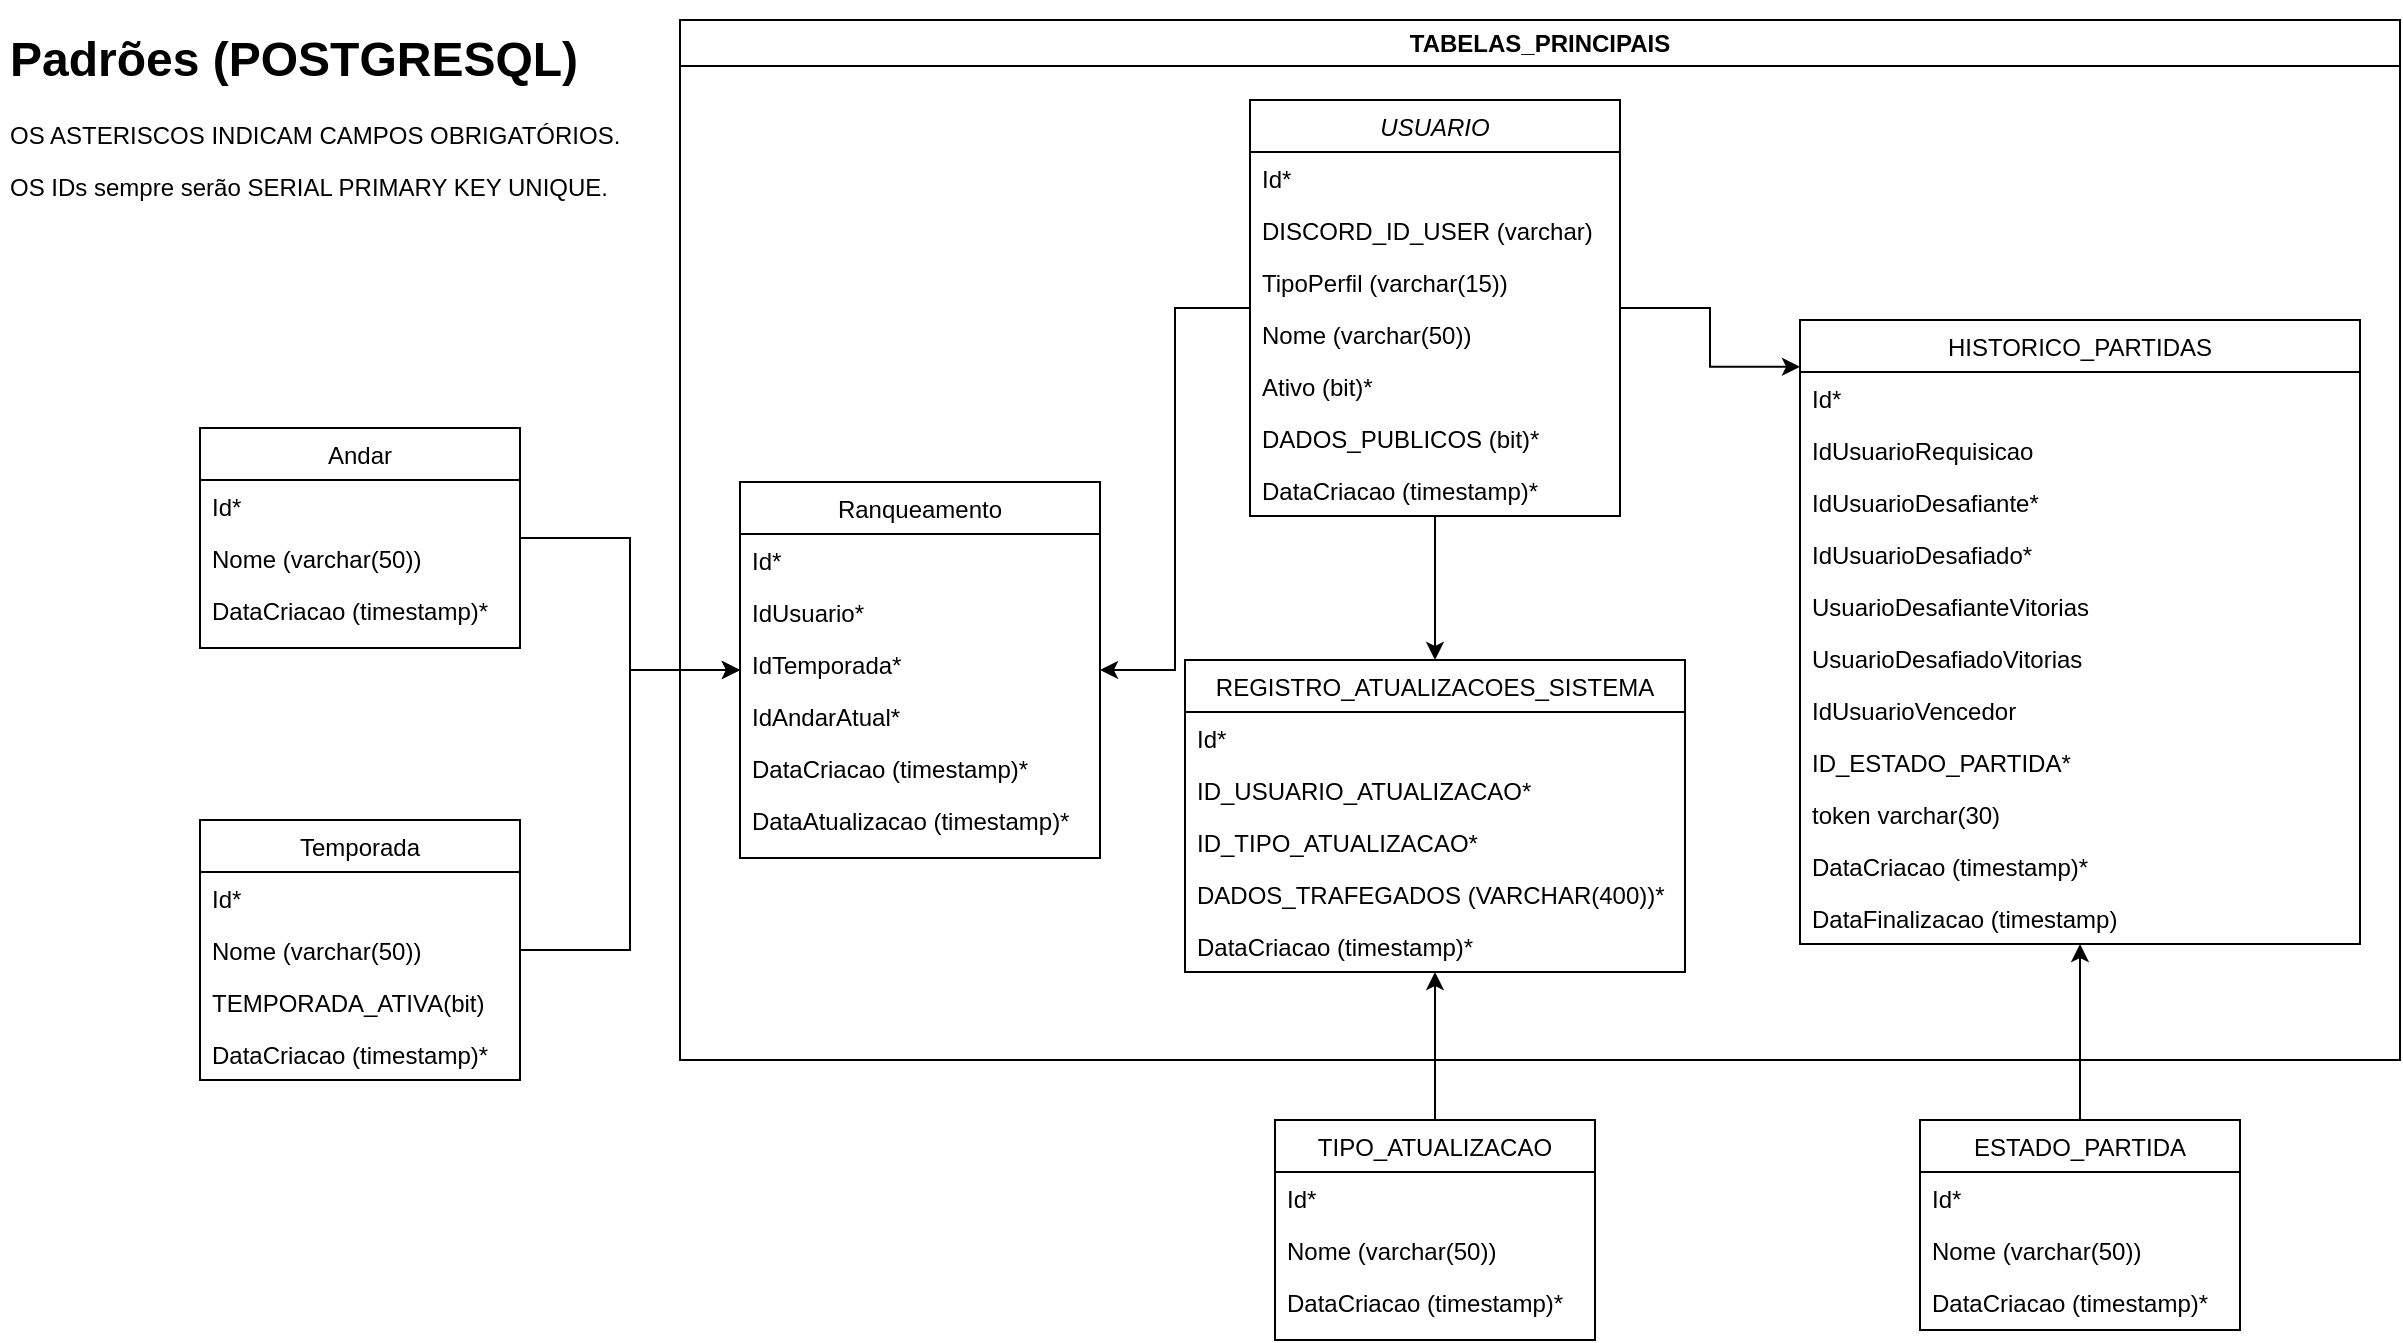<mxfile version="23.1.5" type="device">
  <diagram id="C5RBs43oDa-KdzZeNtuy" name="Page-1">
    <mxGraphModel dx="2501" dy="1923" grid="1" gridSize="10" guides="1" tooltips="1" connect="1" arrows="1" fold="1" page="1" pageScale="1" pageWidth="827" pageHeight="1169" math="0" shadow="0">
      <root>
        <mxCell id="WIyWlLk6GJQsqaUBKTNV-0" />
        <mxCell id="WIyWlLk6GJQsqaUBKTNV-1" parent="WIyWlLk6GJQsqaUBKTNV-0" />
        <mxCell id="wRM79mVjKdLfwuLIxxWN-27" style="edgeStyle=orthogonalEdgeStyle;rounded=0;orthogonalLoop=1;jettySize=auto;html=1;" parent="WIyWlLk6GJQsqaUBKTNV-1" source="zkfFHV4jXpPFQw0GAbJ--0" target="aGOeIAd7pqUpF0s-I712-22" edge="1">
          <mxGeometry relative="1" as="geometry" />
        </mxCell>
        <mxCell id="zkfFHV4jXpPFQw0GAbJ--0" value="USUARIO" style="swimlane;fontStyle=2;align=center;verticalAlign=top;childLayout=stackLayout;horizontal=1;startSize=26;horizontalStack=0;resizeParent=1;resizeLast=0;collapsible=1;marginBottom=0;rounded=0;shadow=0;strokeWidth=1;" parent="WIyWlLk6GJQsqaUBKTNV-1" vertex="1">
          <mxGeometry x="225" y="-20" width="185" height="208" as="geometry">
            <mxRectangle x="230" y="140" width="160" height="26" as="alternateBounds" />
          </mxGeometry>
        </mxCell>
        <mxCell id="zkfFHV4jXpPFQw0GAbJ--1" value="Id*" style="text;align=left;verticalAlign=top;spacingLeft=4;spacingRight=4;overflow=hidden;rotatable=0;points=[[0,0.5],[1,0.5]];portConstraint=eastwest;" parent="zkfFHV4jXpPFQw0GAbJ--0" vertex="1">
          <mxGeometry y="26" width="185" height="26" as="geometry" />
        </mxCell>
        <mxCell id="zkfFHV4jXpPFQw0GAbJ--2" value="DISCORD_ID_USER (varchar)" style="text;align=left;verticalAlign=top;spacingLeft=4;spacingRight=4;overflow=hidden;rotatable=0;points=[[0,0.5],[1,0.5]];portConstraint=eastwest;rounded=0;shadow=0;html=0;" parent="zkfFHV4jXpPFQw0GAbJ--0" vertex="1">
          <mxGeometry y="52" width="185" height="26" as="geometry" />
        </mxCell>
        <mxCell id="zkfFHV4jXpPFQw0GAbJ--3" value="TipoPerfil (varchar(15))" style="text;align=left;verticalAlign=top;spacingLeft=4;spacingRight=4;overflow=hidden;rotatable=0;points=[[0,0.5],[1,0.5]];portConstraint=eastwest;rounded=0;shadow=0;html=0;" parent="zkfFHV4jXpPFQw0GAbJ--0" vertex="1">
          <mxGeometry y="78" width="185" height="26" as="geometry" />
        </mxCell>
        <mxCell id="aGOeIAd7pqUpF0s-I712-3" value="Nome (varchar(50))" style="text;align=left;verticalAlign=top;spacingLeft=4;spacingRight=4;overflow=hidden;rotatable=0;points=[[0,0.5],[1,0.5]];portConstraint=eastwest;rounded=0;shadow=0;html=0;" parent="zkfFHV4jXpPFQw0GAbJ--0" vertex="1">
          <mxGeometry y="104" width="185" height="26" as="geometry" />
        </mxCell>
        <mxCell id="aGOeIAd7pqUpF0s-I712-5" value="Ativo (bit)*" style="text;align=left;verticalAlign=top;spacingLeft=4;spacingRight=4;overflow=hidden;rotatable=0;points=[[0,0.5],[1,0.5]];portConstraint=eastwest;rounded=0;shadow=0;html=0;" parent="zkfFHV4jXpPFQw0GAbJ--0" vertex="1">
          <mxGeometry y="130" width="185" height="26" as="geometry" />
        </mxCell>
        <mxCell id="wRM79mVjKdLfwuLIxxWN-29" value="DADOS_PUBLICOS (bit)*" style="text;align=left;verticalAlign=top;spacingLeft=4;spacingRight=4;overflow=hidden;rotatable=0;points=[[0,0.5],[1,0.5]];portConstraint=eastwest;rounded=0;shadow=0;html=0;" parent="zkfFHV4jXpPFQw0GAbJ--0" vertex="1">
          <mxGeometry y="156" width="185" height="26" as="geometry" />
        </mxCell>
        <mxCell id="aGOeIAd7pqUpF0s-I712-8" value="DataCriacao (timestamp)*" style="text;align=left;verticalAlign=top;spacingLeft=4;spacingRight=4;overflow=hidden;rotatable=0;points=[[0,0.5],[1,0.5]];portConstraint=eastwest;rounded=0;shadow=0;html=0;" parent="zkfFHV4jXpPFQw0GAbJ--0" vertex="1">
          <mxGeometry y="182" width="185" height="26" as="geometry" />
        </mxCell>
        <mxCell id="aGOeIAd7pqUpF0s-I712-20" style="edgeStyle=orthogonalEdgeStyle;rounded=0;orthogonalLoop=1;jettySize=auto;html=1;entryX=0;entryY=0.075;entryDx=0;entryDy=0;entryPerimeter=0;" parent="WIyWlLk6GJQsqaUBKTNV-1" source="zkfFHV4jXpPFQw0GAbJ--0" target="aGOeIAd7pqUpF0s-I712-11" edge="1">
          <mxGeometry relative="1" as="geometry" />
        </mxCell>
        <mxCell id="aGOeIAd7pqUpF0s-I712-35" style="edgeStyle=orthogonalEdgeStyle;rounded=0;orthogonalLoop=1;jettySize=auto;html=1;" parent="WIyWlLk6GJQsqaUBKTNV-1" source="zkfFHV4jXpPFQw0GAbJ--0" target="aGOeIAd7pqUpF0s-I712-29" edge="1">
          <mxGeometry relative="1" as="geometry" />
        </mxCell>
        <mxCell id="wRM79mVjKdLfwuLIxxWN-14" style="edgeStyle=orthogonalEdgeStyle;rounded=0;orthogonalLoop=1;jettySize=auto;html=1;" parent="WIyWlLk6GJQsqaUBKTNV-1" source="wRM79mVjKdLfwuLIxxWN-0" target="aGOeIAd7pqUpF0s-I712-29" edge="1">
          <mxGeometry relative="1" as="geometry" />
        </mxCell>
        <mxCell id="wRM79mVjKdLfwuLIxxWN-0" value="Temporada" style="swimlane;fontStyle=0;align=center;verticalAlign=top;childLayout=stackLayout;horizontal=1;startSize=26;horizontalStack=0;resizeParent=1;resizeLast=0;collapsible=1;marginBottom=0;rounded=0;shadow=0;strokeWidth=1;" parent="WIyWlLk6GJQsqaUBKTNV-1" vertex="1">
          <mxGeometry x="-300" y="340" width="160" height="130" as="geometry">
            <mxRectangle x="550" y="140" width="160" height="26" as="alternateBounds" />
          </mxGeometry>
        </mxCell>
        <mxCell id="wRM79mVjKdLfwuLIxxWN-1" value="Id*" style="text;align=left;verticalAlign=top;spacingLeft=4;spacingRight=4;overflow=hidden;rotatable=0;points=[[0,0.5],[1,0.5]];portConstraint=eastwest;rounded=0;shadow=0;html=0;" parent="wRM79mVjKdLfwuLIxxWN-0" vertex="1">
          <mxGeometry y="26" width="160" height="26" as="geometry" />
        </mxCell>
        <mxCell id="wRM79mVjKdLfwuLIxxWN-2" value="Nome (varchar(50))" style="text;align=left;verticalAlign=top;spacingLeft=4;spacingRight=4;overflow=hidden;rotatable=0;points=[[0,0.5],[1,0.5]];portConstraint=eastwest;rounded=0;shadow=0;html=0;" parent="wRM79mVjKdLfwuLIxxWN-0" vertex="1">
          <mxGeometry y="52" width="160" height="26" as="geometry" />
        </mxCell>
        <mxCell id="wRM79mVjKdLfwuLIxxWN-26" value="TEMPORADA_ATIVA(bit)" style="text;align=left;verticalAlign=top;spacingLeft=4;spacingRight=4;overflow=hidden;rotatable=0;points=[[0,0.5],[1,0.5]];portConstraint=eastwest;rounded=0;shadow=0;html=0;" parent="wRM79mVjKdLfwuLIxxWN-0" vertex="1">
          <mxGeometry y="78" width="160" height="26" as="geometry" />
        </mxCell>
        <mxCell id="wRM79mVjKdLfwuLIxxWN-4" value="DataCriacao (timestamp)*" style="text;align=left;verticalAlign=top;spacingLeft=4;spacingRight=4;overflow=hidden;rotatable=0;points=[[0,0.5],[1,0.5]];portConstraint=eastwest;rounded=0;shadow=0;html=0;" parent="wRM79mVjKdLfwuLIxxWN-0" vertex="1">
          <mxGeometry y="104" width="160" height="26" as="geometry" />
        </mxCell>
        <mxCell id="wRM79mVjKdLfwuLIxxWN-8" value="Andar" style="swimlane;fontStyle=0;align=center;verticalAlign=top;childLayout=stackLayout;horizontal=1;startSize=26;horizontalStack=0;resizeParent=1;resizeLast=0;collapsible=1;marginBottom=0;rounded=0;shadow=0;strokeWidth=1;" parent="WIyWlLk6GJQsqaUBKTNV-1" vertex="1">
          <mxGeometry x="-300" y="144" width="160" height="110" as="geometry">
            <mxRectangle x="550" y="140" width="160" height="26" as="alternateBounds" />
          </mxGeometry>
        </mxCell>
        <mxCell id="wRM79mVjKdLfwuLIxxWN-9" value="Id*" style="text;align=left;verticalAlign=top;spacingLeft=4;spacingRight=4;overflow=hidden;rotatable=0;points=[[0,0.5],[1,0.5]];portConstraint=eastwest;rounded=0;shadow=0;html=0;" parent="wRM79mVjKdLfwuLIxxWN-8" vertex="1">
          <mxGeometry y="26" width="160" height="26" as="geometry" />
        </mxCell>
        <mxCell id="wRM79mVjKdLfwuLIxxWN-10" value="Nome (varchar(50))" style="text;align=left;verticalAlign=top;spacingLeft=4;spacingRight=4;overflow=hidden;rotatable=0;points=[[0,0.5],[1,0.5]];portConstraint=eastwest;rounded=0;shadow=0;html=0;" parent="wRM79mVjKdLfwuLIxxWN-8" vertex="1">
          <mxGeometry y="52" width="160" height="26" as="geometry" />
        </mxCell>
        <mxCell id="wRM79mVjKdLfwuLIxxWN-11" value="DataCriacao (timestamp)*" style="text;align=left;verticalAlign=top;spacingLeft=4;spacingRight=4;overflow=hidden;rotatable=0;points=[[0,0.5],[1,0.5]];portConstraint=eastwest;rounded=0;shadow=0;html=0;" parent="wRM79mVjKdLfwuLIxxWN-8" vertex="1">
          <mxGeometry y="78" width="160" height="26" as="geometry" />
        </mxCell>
        <mxCell id="wRM79mVjKdLfwuLIxxWN-17" value="&lt;h1&gt;Padrões (POSTGRESQL)&lt;/h1&gt;&lt;p&gt;OS ASTERISCOS INDICAM CAMPOS OBRIGATÓRIOS.&lt;/p&gt;&lt;p&gt;OS IDs sempre serão SERIAL PRIMARY KEY UNIQUE.&lt;br&gt;&lt;/p&gt;" style="text;html=1;strokeColor=none;fillColor=none;spacing=5;spacingTop=-20;whiteSpace=wrap;overflow=hidden;rounded=0;" parent="WIyWlLk6GJQsqaUBKTNV-1" vertex="1">
          <mxGeometry x="-400" y="-60" width="325" height="110" as="geometry" />
        </mxCell>
        <mxCell id="wRM79mVjKdLfwuLIxxWN-23" style="edgeStyle=orthogonalEdgeStyle;rounded=0;orthogonalLoop=1;jettySize=auto;html=1;" parent="WIyWlLk6GJQsqaUBKTNV-1" source="wRM79mVjKdLfwuLIxxWN-19" target="aGOeIAd7pqUpF0s-I712-11" edge="1">
          <mxGeometry relative="1" as="geometry">
            <mxPoint x="890" y="408" as="sourcePoint" />
            <mxPoint x="700" y="485" as="targetPoint" />
          </mxGeometry>
        </mxCell>
        <mxCell id="wRM79mVjKdLfwuLIxxWN-19" value="ESTADO_PARTIDA" style="swimlane;fontStyle=0;align=center;verticalAlign=top;childLayout=stackLayout;horizontal=1;startSize=26;horizontalStack=0;resizeParent=1;resizeLast=0;collapsible=1;marginBottom=0;rounded=0;shadow=0;strokeWidth=1;" parent="WIyWlLk6GJQsqaUBKTNV-1" vertex="1">
          <mxGeometry x="560" y="490" width="160" height="105" as="geometry">
            <mxRectangle x="550" y="140" width="160" height="26" as="alternateBounds" />
          </mxGeometry>
        </mxCell>
        <mxCell id="wRM79mVjKdLfwuLIxxWN-20" value="Id*" style="text;align=left;verticalAlign=top;spacingLeft=4;spacingRight=4;overflow=hidden;rotatable=0;points=[[0,0.5],[1,0.5]];portConstraint=eastwest;rounded=0;shadow=0;html=0;" parent="wRM79mVjKdLfwuLIxxWN-19" vertex="1">
          <mxGeometry y="26" width="160" height="26" as="geometry" />
        </mxCell>
        <mxCell id="wRM79mVjKdLfwuLIxxWN-21" value="Nome (varchar(50))" style="text;align=left;verticalAlign=top;spacingLeft=4;spacingRight=4;overflow=hidden;rotatable=0;points=[[0,0.5],[1,0.5]];portConstraint=eastwest;rounded=0;shadow=0;html=0;" parent="wRM79mVjKdLfwuLIxxWN-19" vertex="1">
          <mxGeometry y="52" width="160" height="26" as="geometry" />
        </mxCell>
        <mxCell id="wRM79mVjKdLfwuLIxxWN-22" value="DataCriacao (timestamp)*" style="text;align=left;verticalAlign=top;spacingLeft=4;spacingRight=4;overflow=hidden;rotatable=0;points=[[0,0.5],[1,0.5]];portConstraint=eastwest;rounded=0;shadow=0;html=0;" parent="wRM79mVjKdLfwuLIxxWN-19" vertex="1">
          <mxGeometry y="78" width="160" height="26" as="geometry" />
        </mxCell>
        <mxCell id="wRM79mVjKdLfwuLIxxWN-24" style="edgeStyle=orthogonalEdgeStyle;rounded=0;orthogonalLoop=1;jettySize=auto;html=1;" parent="WIyWlLk6GJQsqaUBKTNV-1" source="wRM79mVjKdLfwuLIxxWN-8" target="aGOeIAd7pqUpF0s-I712-29" edge="1">
          <mxGeometry relative="1" as="geometry" />
        </mxCell>
        <mxCell id="wRM79mVjKdLfwuLIxxWN-28" value="TABELAS_PRINCIPAIS" style="swimlane;whiteSpace=wrap;html=1;" parent="WIyWlLk6GJQsqaUBKTNV-1" vertex="1">
          <mxGeometry x="-60" y="-60" width="860" height="520" as="geometry" />
        </mxCell>
        <mxCell id="aGOeIAd7pqUpF0s-I712-22" value="REGISTRO_ATUALIZACOES_SISTEMA" style="swimlane;fontStyle=0;align=center;verticalAlign=top;childLayout=stackLayout;horizontal=1;startSize=26;horizontalStack=0;resizeParent=1;resizeLast=0;collapsible=1;marginBottom=0;rounded=0;shadow=0;strokeWidth=1;" parent="wRM79mVjKdLfwuLIxxWN-28" vertex="1">
          <mxGeometry x="252.5" y="320" width="250" height="156" as="geometry">
            <mxRectangle x="550" y="140" width="160" height="26" as="alternateBounds" />
          </mxGeometry>
        </mxCell>
        <mxCell id="aGOeIAd7pqUpF0s-I712-23" value="Id*" style="text;align=left;verticalAlign=top;spacingLeft=4;spacingRight=4;overflow=hidden;rotatable=0;points=[[0,0.5],[1,0.5]];portConstraint=eastwest;rounded=0;shadow=0;html=0;" parent="aGOeIAd7pqUpF0s-I712-22" vertex="1">
          <mxGeometry y="26" width="250" height="26" as="geometry" />
        </mxCell>
        <mxCell id="aGOeIAd7pqUpF0s-I712-24" value="ID_USUARIO_ATUALIZACAO*" style="text;align=left;verticalAlign=top;spacingLeft=4;spacingRight=4;overflow=hidden;rotatable=0;points=[[0,0.5],[1,0.5]];portConstraint=eastwest;rounded=0;shadow=0;html=0;" parent="aGOeIAd7pqUpF0s-I712-22" vertex="1">
          <mxGeometry y="52" width="250" height="26" as="geometry" />
        </mxCell>
        <mxCell id="aGOeIAd7pqUpF0s-I712-25" value="ID_TIPO_ATUALIZACAO*" style="text;align=left;verticalAlign=top;spacingLeft=4;spacingRight=4;overflow=hidden;rotatable=0;points=[[0,0.5],[1,0.5]];portConstraint=eastwest;rounded=0;shadow=0;html=0;" parent="aGOeIAd7pqUpF0s-I712-22" vertex="1">
          <mxGeometry y="78" width="250" height="26" as="geometry" />
        </mxCell>
        <mxCell id="wRM79mVjKdLfwuLIxxWN-36" value="DADOS_TRAFEGADOS (VARCHAR(400))*" style="text;align=left;verticalAlign=top;spacingLeft=4;spacingRight=4;overflow=hidden;rotatable=0;points=[[0,0.5],[1,0.5]];portConstraint=eastwest;rounded=0;shadow=0;html=0;" parent="aGOeIAd7pqUpF0s-I712-22" vertex="1">
          <mxGeometry y="104" width="250" height="26" as="geometry" />
        </mxCell>
        <mxCell id="aGOeIAd7pqUpF0s-I712-27" value="DataCriacao (timestamp)*" style="text;align=left;verticalAlign=top;spacingLeft=4;spacingRight=4;overflow=hidden;rotatable=0;points=[[0,0.5],[1,0.5]];portConstraint=eastwest;rounded=0;shadow=0;html=0;" parent="aGOeIAd7pqUpF0s-I712-22" vertex="1">
          <mxGeometry y="130" width="250" height="26" as="geometry" />
        </mxCell>
        <mxCell id="aGOeIAd7pqUpF0s-I712-29" value="Ranqueamento" style="swimlane;fontStyle=0;align=center;verticalAlign=top;childLayout=stackLayout;horizontal=1;startSize=26;horizontalStack=0;resizeParent=1;resizeLast=0;collapsible=1;marginBottom=0;rounded=0;shadow=0;strokeWidth=1;" parent="wRM79mVjKdLfwuLIxxWN-28" vertex="1">
          <mxGeometry x="30" y="231" width="180" height="188" as="geometry">
            <mxRectangle x="550" y="140" width="160" height="26" as="alternateBounds" />
          </mxGeometry>
        </mxCell>
        <mxCell id="wRM79mVjKdLfwuLIxxWN-7" value="Id*" style="text;align=left;verticalAlign=top;spacingLeft=4;spacingRight=4;overflow=hidden;rotatable=0;points=[[0,0.5],[1,0.5]];portConstraint=eastwest;rounded=0;shadow=0;html=0;" parent="aGOeIAd7pqUpF0s-I712-29" vertex="1">
          <mxGeometry y="26" width="180" height="26" as="geometry" />
        </mxCell>
        <mxCell id="aGOeIAd7pqUpF0s-I712-30" value="IdUsuario*" style="text;align=left;verticalAlign=top;spacingLeft=4;spacingRight=4;overflow=hidden;rotatable=0;points=[[0,0.5],[1,0.5]];portConstraint=eastwest;rounded=0;shadow=0;html=0;" parent="aGOeIAd7pqUpF0s-I712-29" vertex="1">
          <mxGeometry y="52" width="180" height="26" as="geometry" />
        </mxCell>
        <mxCell id="aGOeIAd7pqUpF0s-I712-39" value="IdTemporada*" style="text;align=left;verticalAlign=top;spacingLeft=4;spacingRight=4;overflow=hidden;rotatable=0;points=[[0,0.5],[1,0.5]];portConstraint=eastwest;rounded=0;shadow=0;html=0;" parent="aGOeIAd7pqUpF0s-I712-29" vertex="1">
          <mxGeometry y="78" width="180" height="26" as="geometry" />
        </mxCell>
        <mxCell id="aGOeIAd7pqUpF0s-I712-31" value="IdAndarAtual*" style="text;align=left;verticalAlign=top;spacingLeft=4;spacingRight=4;overflow=hidden;rotatable=0;points=[[0,0.5],[1,0.5]];portConstraint=eastwest;rounded=0;shadow=0;html=0;" parent="aGOeIAd7pqUpF0s-I712-29" vertex="1">
          <mxGeometry y="104" width="180" height="26" as="geometry" />
        </mxCell>
        <mxCell id="aGOeIAd7pqUpF0s-I712-33" value="DataCriacao (timestamp)*" style="text;align=left;verticalAlign=top;spacingLeft=4;spacingRight=4;overflow=hidden;rotatable=0;points=[[0,0.5],[1,0.5]];portConstraint=eastwest;rounded=0;shadow=0;html=0;" parent="aGOeIAd7pqUpF0s-I712-29" vertex="1">
          <mxGeometry y="130" width="180" height="26" as="geometry" />
        </mxCell>
        <mxCell id="wRM79mVjKdLfwuLIxxWN-16" value="DataAtualizacao (timestamp)*" style="text;align=left;verticalAlign=top;spacingLeft=4;spacingRight=4;overflow=hidden;rotatable=0;points=[[0,0.5],[1,0.5]];portConstraint=eastwest;rounded=0;shadow=0;html=0;" parent="aGOeIAd7pqUpF0s-I712-29" vertex="1">
          <mxGeometry y="156" width="180" height="26" as="geometry" />
        </mxCell>
        <mxCell id="aGOeIAd7pqUpF0s-I712-11" value="HISTORICO_PARTIDAS" style="swimlane;fontStyle=0;align=center;verticalAlign=top;childLayout=stackLayout;horizontal=1;startSize=26;horizontalStack=0;resizeParent=1;resizeLast=0;collapsible=1;marginBottom=0;rounded=0;shadow=0;strokeWidth=1;" parent="wRM79mVjKdLfwuLIxxWN-28" vertex="1">
          <mxGeometry x="560" y="150" width="280" height="312" as="geometry">
            <mxRectangle x="550" y="140" width="160" height="26" as="alternateBounds" />
          </mxGeometry>
        </mxCell>
        <mxCell id="aGOeIAd7pqUpF0s-I712-12" value="Id*" style="text;align=left;verticalAlign=top;spacingLeft=4;spacingRight=4;overflow=hidden;rotatable=0;points=[[0,0.5],[1,0.5]];portConstraint=eastwest;rounded=0;shadow=0;html=0;" parent="aGOeIAd7pqUpF0s-I712-11" vertex="1">
          <mxGeometry y="26" width="280" height="26" as="geometry" />
        </mxCell>
        <mxCell id="aGOeIAd7pqUpF0s-I712-13" value="IdUsuarioRequisicao" style="text;align=left;verticalAlign=top;spacingLeft=4;spacingRight=4;overflow=hidden;rotatable=0;points=[[0,0.5],[1,0.5]];portConstraint=eastwest;rounded=0;shadow=0;html=0;" parent="aGOeIAd7pqUpF0s-I712-11" vertex="1">
          <mxGeometry y="52" width="280" height="26" as="geometry" />
        </mxCell>
        <mxCell id="aGOeIAd7pqUpF0s-I712-14" value="IdUsuarioDesafiante*" style="text;align=left;verticalAlign=top;spacingLeft=4;spacingRight=4;overflow=hidden;rotatable=0;points=[[0,0.5],[1,0.5]];portConstraint=eastwest;rounded=0;shadow=0;html=0;" parent="aGOeIAd7pqUpF0s-I712-11" vertex="1">
          <mxGeometry y="78" width="280" height="26" as="geometry" />
        </mxCell>
        <mxCell id="aGOeIAd7pqUpF0s-I712-15" value="IdUsuarioDesafiado*" style="text;align=left;verticalAlign=top;spacingLeft=4;spacingRight=4;overflow=hidden;rotatable=0;points=[[0,0.5],[1,0.5]];portConstraint=eastwest;rounded=0;shadow=0;html=0;" parent="aGOeIAd7pqUpF0s-I712-11" vertex="1">
          <mxGeometry y="104" width="280" height="26" as="geometry" />
        </mxCell>
        <mxCell id="aGOeIAd7pqUpF0s-I712-41" value="UsuarioDesafianteVitorias" style="text;align=left;verticalAlign=top;spacingLeft=4;spacingRight=4;overflow=hidden;rotatable=0;points=[[0,0.5],[1,0.5]];portConstraint=eastwest;rounded=0;shadow=0;html=0;" parent="aGOeIAd7pqUpF0s-I712-11" vertex="1">
          <mxGeometry y="130" width="280" height="26" as="geometry" />
        </mxCell>
        <mxCell id="aGOeIAd7pqUpF0s-I712-42" value="UsuarioDesafiadoVitorias" style="text;align=left;verticalAlign=top;spacingLeft=4;spacingRight=4;overflow=hidden;rotatable=0;points=[[0,0.5],[1,0.5]];portConstraint=eastwest;rounded=0;shadow=0;html=0;" parent="aGOeIAd7pqUpF0s-I712-11" vertex="1">
          <mxGeometry y="156" width="280" height="26" as="geometry" />
        </mxCell>
        <mxCell id="aGOeIAd7pqUpF0s-I712-40" value="IdUsuarioVencedor&#xa;" style="text;align=left;verticalAlign=top;spacingLeft=4;spacingRight=4;overflow=hidden;rotatable=0;points=[[0,0.5],[1,0.5]];portConstraint=eastwest;rounded=0;shadow=0;html=0;" parent="aGOeIAd7pqUpF0s-I712-11" vertex="1">
          <mxGeometry y="182" width="280" height="26" as="geometry" />
        </mxCell>
        <mxCell id="aGOeIAd7pqUpF0s-I712-37" value="ID_ESTADO_PARTIDA*" style="text;align=left;verticalAlign=top;spacingLeft=4;spacingRight=4;overflow=hidden;rotatable=0;points=[[0,0.5],[1,0.5]];portConstraint=eastwest;rounded=0;shadow=0;html=0;" parent="aGOeIAd7pqUpF0s-I712-11" vertex="1">
          <mxGeometry y="208" width="280" height="26" as="geometry" />
        </mxCell>
        <mxCell id="Buqx7y4uUEBPH25fa4Rp-0" value="token varchar(30)" style="text;align=left;verticalAlign=top;spacingLeft=4;spacingRight=4;overflow=hidden;rotatable=0;points=[[0,0.5],[1,0.5]];portConstraint=eastwest;rounded=0;shadow=0;html=0;" vertex="1" parent="aGOeIAd7pqUpF0s-I712-11">
          <mxGeometry y="234" width="280" height="26" as="geometry" />
        </mxCell>
        <mxCell id="aGOeIAd7pqUpF0s-I712-19" value="DataCriacao (timestamp)*" style="text;align=left;verticalAlign=top;spacingLeft=4;spacingRight=4;overflow=hidden;rotatable=0;points=[[0,0.5],[1,0.5]];portConstraint=eastwest;rounded=0;shadow=0;html=0;" parent="aGOeIAd7pqUpF0s-I712-11" vertex="1">
          <mxGeometry y="260" width="280" height="26" as="geometry" />
        </mxCell>
        <mxCell id="wRM79mVjKdLfwuLIxxWN-15" value="DataFinalizacao (timestamp)" style="text;align=left;verticalAlign=top;spacingLeft=4;spacingRight=4;overflow=hidden;rotatable=0;points=[[0,0.5],[1,0.5]];portConstraint=eastwest;rounded=0;shadow=0;html=0;" parent="aGOeIAd7pqUpF0s-I712-11" vertex="1">
          <mxGeometry y="286" width="280" height="26" as="geometry" />
        </mxCell>
        <mxCell id="wRM79mVjKdLfwuLIxxWN-35" style="edgeStyle=orthogonalEdgeStyle;rounded=0;orthogonalLoop=1;jettySize=auto;html=1;exitX=0.5;exitY=0;exitDx=0;exitDy=0;" parent="WIyWlLk6GJQsqaUBKTNV-1" source="wRM79mVjKdLfwuLIxxWN-30" target="aGOeIAd7pqUpF0s-I712-22" edge="1">
          <mxGeometry relative="1" as="geometry" />
        </mxCell>
        <mxCell id="wRM79mVjKdLfwuLIxxWN-30" value="TIPO_ATUALIZACAO" style="swimlane;fontStyle=0;align=center;verticalAlign=top;childLayout=stackLayout;horizontal=1;startSize=26;horizontalStack=0;resizeParent=1;resizeLast=0;collapsible=1;marginBottom=0;rounded=0;shadow=0;strokeWidth=1;" parent="WIyWlLk6GJQsqaUBKTNV-1" vertex="1">
          <mxGeometry x="237.5" y="490" width="160" height="110" as="geometry">
            <mxRectangle x="550" y="140" width="160" height="26" as="alternateBounds" />
          </mxGeometry>
        </mxCell>
        <mxCell id="wRM79mVjKdLfwuLIxxWN-31" value="Id*" style="text;align=left;verticalAlign=top;spacingLeft=4;spacingRight=4;overflow=hidden;rotatable=0;points=[[0,0.5],[1,0.5]];portConstraint=eastwest;rounded=0;shadow=0;html=0;" parent="wRM79mVjKdLfwuLIxxWN-30" vertex="1">
          <mxGeometry y="26" width="160" height="26" as="geometry" />
        </mxCell>
        <mxCell id="wRM79mVjKdLfwuLIxxWN-32" value="Nome (varchar(50))" style="text;align=left;verticalAlign=top;spacingLeft=4;spacingRight=4;overflow=hidden;rotatable=0;points=[[0,0.5],[1,0.5]];portConstraint=eastwest;rounded=0;shadow=0;html=0;" parent="wRM79mVjKdLfwuLIxxWN-30" vertex="1">
          <mxGeometry y="52" width="160" height="26" as="geometry" />
        </mxCell>
        <mxCell id="wRM79mVjKdLfwuLIxxWN-34" value="DataCriacao (timestamp)*" style="text;align=left;verticalAlign=top;spacingLeft=4;spacingRight=4;overflow=hidden;rotatable=0;points=[[0,0.5],[1,0.5]];portConstraint=eastwest;rounded=0;shadow=0;html=0;" parent="wRM79mVjKdLfwuLIxxWN-30" vertex="1">
          <mxGeometry y="78" width="160" height="26" as="geometry" />
        </mxCell>
      </root>
    </mxGraphModel>
  </diagram>
</mxfile>
